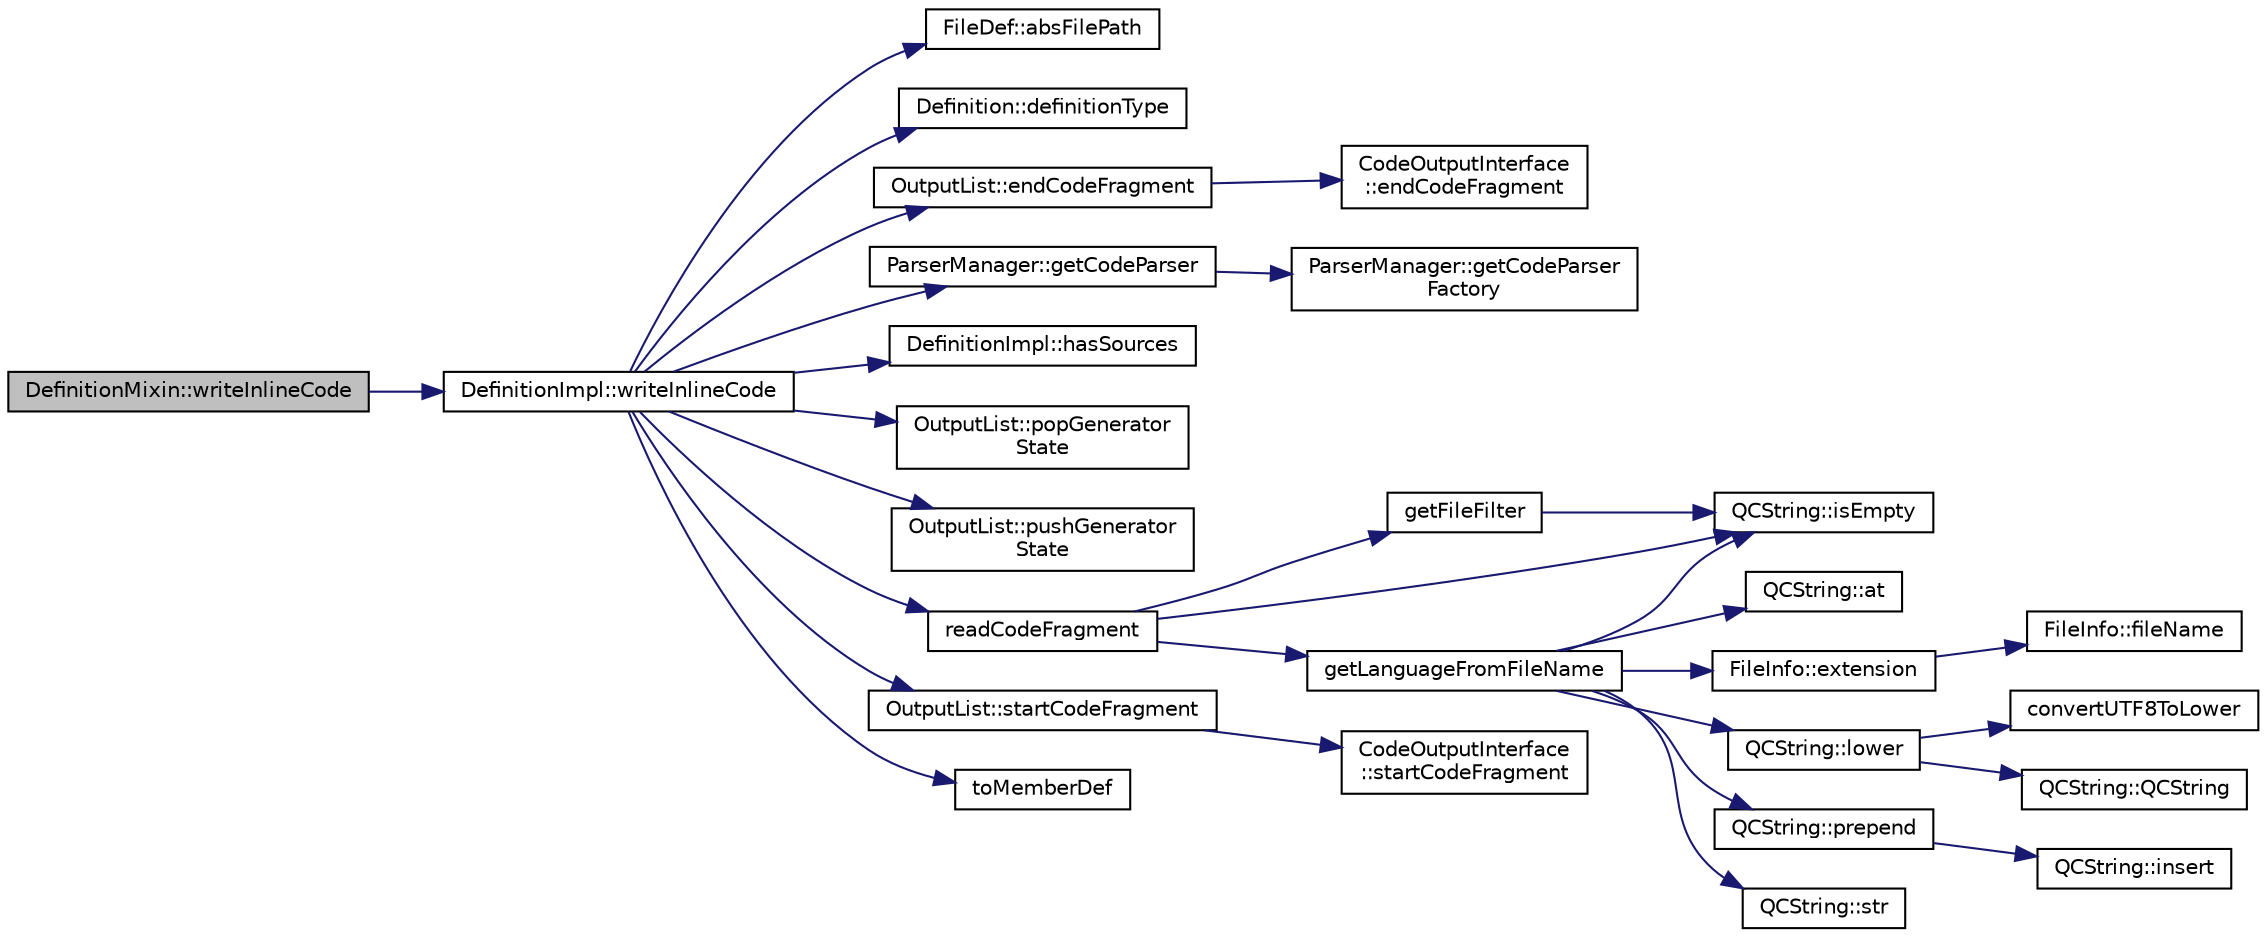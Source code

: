 digraph "DefinitionMixin::writeInlineCode"
{
 // LATEX_PDF_SIZE
  edge [fontname="Helvetica",fontsize="10",labelfontname="Helvetica",labelfontsize="10"];
  node [fontname="Helvetica",fontsize="10",shape=record];
  rankdir="LR";
  Node1 [label="DefinitionMixin::writeInlineCode",height=0.2,width=0.4,color="black", fillcolor="grey75", style="filled", fontcolor="black",tooltip=" "];
  Node1 -> Node2 [color="midnightblue",fontsize="10",style="solid",fontname="Helvetica"];
  Node2 [label="DefinitionImpl::writeInlineCode",height=0.2,width=0.4,color="black", fillcolor="white", style="filled",URL="$classDefinitionImpl.html#a6bab634f62d558e8d56cb84dee170cd2",tooltip=" "];
  Node2 -> Node3 [color="midnightblue",fontsize="10",style="solid",fontname="Helvetica"];
  Node3 [label="FileDef::absFilePath",height=0.2,width=0.4,color="black", fillcolor="white", style="filled",URL="$classFileDef.html#a800e157b3a9d9d68b3961528e60117d9",tooltip=" "];
  Node2 -> Node4 [color="midnightblue",fontsize="10",style="solid",fontname="Helvetica"];
  Node4 [label="Definition::definitionType",height=0.2,width=0.4,color="black", fillcolor="white", style="filled",URL="$classDefinition.html#a526c39074637d4b17a3f67df56d961ff",tooltip=" "];
  Node2 -> Node5 [color="midnightblue",fontsize="10",style="solid",fontname="Helvetica"];
  Node5 [label="OutputList::endCodeFragment",height=0.2,width=0.4,color="black", fillcolor="white", style="filled",URL="$classOutputList.html#a66e38ea1b9e69c4c61f878cabe93f644",tooltip=" "];
  Node5 -> Node6 [color="midnightblue",fontsize="10",style="solid",fontname="Helvetica"];
  Node6 [label="CodeOutputInterface\l::endCodeFragment",height=0.2,width=0.4,color="black", fillcolor="white", style="filled",URL="$classCodeOutputInterface.html#ac9647197ce79f900eacb4c9330728796",tooltip=" "];
  Node2 -> Node7 [color="midnightblue",fontsize="10",style="solid",fontname="Helvetica"];
  Node7 [label="ParserManager::getCodeParser",height=0.2,width=0.4,color="black", fillcolor="white", style="filled",URL="$classParserManager.html#a691952e0c5c944e83d4a6e88117471a6",tooltip=" "];
  Node7 -> Node8 [color="midnightblue",fontsize="10",style="solid",fontname="Helvetica"];
  Node8 [label="ParserManager::getCodeParser\lFactory",height=0.2,width=0.4,color="black", fillcolor="white", style="filled",URL="$classParserManager.html#a8f767ea4b80602eec90e5fa4a5c2b008",tooltip=" "];
  Node2 -> Node9 [color="midnightblue",fontsize="10",style="solid",fontname="Helvetica"];
  Node9 [label="DefinitionImpl::hasSources",height=0.2,width=0.4,color="black", fillcolor="white", style="filled",URL="$classDefinitionImpl.html#ab273d4a84270d662e9b33db843af50a2",tooltip=" "];
  Node2 -> Node10 [color="midnightblue",fontsize="10",style="solid",fontname="Helvetica"];
  Node10 [label="OutputList::popGenerator\lState",height=0.2,width=0.4,color="black", fillcolor="white", style="filled",URL="$classOutputList.html#a94eb1af2ea07425ef1faa539d24adcf8",tooltip=" "];
  Node2 -> Node11 [color="midnightblue",fontsize="10",style="solid",fontname="Helvetica"];
  Node11 [label="OutputList::pushGenerator\lState",height=0.2,width=0.4,color="black", fillcolor="white", style="filled",URL="$classOutputList.html#a885957a64f7d87aefb663c4ec903188f",tooltip=" "];
  Node2 -> Node12 [color="midnightblue",fontsize="10",style="solid",fontname="Helvetica"];
  Node12 [label="readCodeFragment",height=0.2,width=0.4,color="black", fillcolor="white", style="filled",URL="$definition_8cpp.html#a6333b9a697ac8f68f7d18158826461ae",tooltip=" "];
  Node12 -> Node13 [color="midnightblue",fontsize="10",style="solid",fontname="Helvetica"];
  Node13 [label="getFileFilter",height=0.2,width=0.4,color="black", fillcolor="white", style="filled",URL="$util_8cpp.html#ad4426e053bb11589c58bd5c6828817e2",tooltip=" "];
  Node13 -> Node14 [color="midnightblue",fontsize="10",style="solid",fontname="Helvetica"];
  Node14 [label="QCString::isEmpty",height=0.2,width=0.4,color="black", fillcolor="white", style="filled",URL="$classQCString.html#a621c4090d69ad7d05ef8e5234376c3d8",tooltip=" "];
  Node12 -> Node15 [color="midnightblue",fontsize="10",style="solid",fontname="Helvetica"];
  Node15 [label="getLanguageFromFileName",height=0.2,width=0.4,color="black", fillcolor="white", style="filled",URL="$util_8cpp.html#a1b56719a14e986911d90aae56767dd5b",tooltip=" "];
  Node15 -> Node16 [color="midnightblue",fontsize="10",style="solid",fontname="Helvetica"];
  Node16 [label="QCString::at",height=0.2,width=0.4,color="black", fillcolor="white", style="filled",URL="$classQCString.html#a4c8be5d062cc14919b53ff0a3c8f9a4f",tooltip=" "];
  Node15 -> Node17 [color="midnightblue",fontsize="10",style="solid",fontname="Helvetica"];
  Node17 [label="FileInfo::extension",height=0.2,width=0.4,color="black", fillcolor="white", style="filled",URL="$classFileInfo.html#a626f514840802434ae881b02e4a09af9",tooltip=" "];
  Node17 -> Node18 [color="midnightblue",fontsize="10",style="solid",fontname="Helvetica"];
  Node18 [label="FileInfo::fileName",height=0.2,width=0.4,color="black", fillcolor="white", style="filled",URL="$classFileInfo.html#a8ae2069796787d27306bb49bd70e3e3a",tooltip=" "];
  Node15 -> Node14 [color="midnightblue",fontsize="10",style="solid",fontname="Helvetica"];
  Node15 -> Node19 [color="midnightblue",fontsize="10",style="solid",fontname="Helvetica"];
  Node19 [label="QCString::lower",height=0.2,width=0.4,color="black", fillcolor="white", style="filled",URL="$classQCString.html#a33688239622e659cfb469fbd62c9cccb",tooltip=" "];
  Node19 -> Node20 [color="midnightblue",fontsize="10",style="solid",fontname="Helvetica"];
  Node20 [label="convertUTF8ToLower",height=0.2,width=0.4,color="black", fillcolor="white", style="filled",URL="$utf8_8cpp.html#a90000b3876f8ff0fed72d2c31ecdfe11",tooltip=" "];
  Node19 -> Node21 [color="midnightblue",fontsize="10",style="solid",fontname="Helvetica"];
  Node21 [label="QCString::QCString",height=0.2,width=0.4,color="black", fillcolor="white", style="filled",URL="$classQCString.html#ad691e1087cc03e14e00d1147ae0ecab7",tooltip=" "];
  Node15 -> Node22 [color="midnightblue",fontsize="10",style="solid",fontname="Helvetica"];
  Node22 [label="QCString::prepend",height=0.2,width=0.4,color="black", fillcolor="white", style="filled",URL="$classQCString.html#a0a6a8fe99e596b149ee15138fa8dcf0c",tooltip=" "];
  Node22 -> Node23 [color="midnightblue",fontsize="10",style="solid",fontname="Helvetica"];
  Node23 [label="QCString::insert",height=0.2,width=0.4,color="black", fillcolor="white", style="filled",URL="$classQCString.html#ae4e7678c93bacb8b7806597a8520ca54",tooltip=" "];
  Node15 -> Node24 [color="midnightblue",fontsize="10",style="solid",fontname="Helvetica"];
  Node24 [label="QCString::str",height=0.2,width=0.4,color="black", fillcolor="white", style="filled",URL="$classQCString.html#a9824b07232eea418ab3b3e7dc3178eec",tooltip=" "];
  Node12 -> Node14 [color="midnightblue",fontsize="10",style="solid",fontname="Helvetica"];
  Node2 -> Node25 [color="midnightblue",fontsize="10",style="solid",fontname="Helvetica"];
  Node25 [label="OutputList::startCodeFragment",height=0.2,width=0.4,color="black", fillcolor="white", style="filled",URL="$classOutputList.html#ab8048786afa475078680bd2b7583d1cf",tooltip=" "];
  Node25 -> Node26 [color="midnightblue",fontsize="10",style="solid",fontname="Helvetica"];
  Node26 [label="CodeOutputInterface\l::startCodeFragment",height=0.2,width=0.4,color="black", fillcolor="white", style="filled",URL="$classCodeOutputInterface.html#a8bfe3442097c1cba7701050c9a07e559",tooltip=" "];
  Node2 -> Node27 [color="midnightblue",fontsize="10",style="solid",fontname="Helvetica"];
  Node27 [label="toMemberDef",height=0.2,width=0.4,color="black", fillcolor="white", style="filled",URL="$memberdef_8cpp.html#af5b90e1ee6115fc2c7c6ce672c3dd157",tooltip=" "];
}
